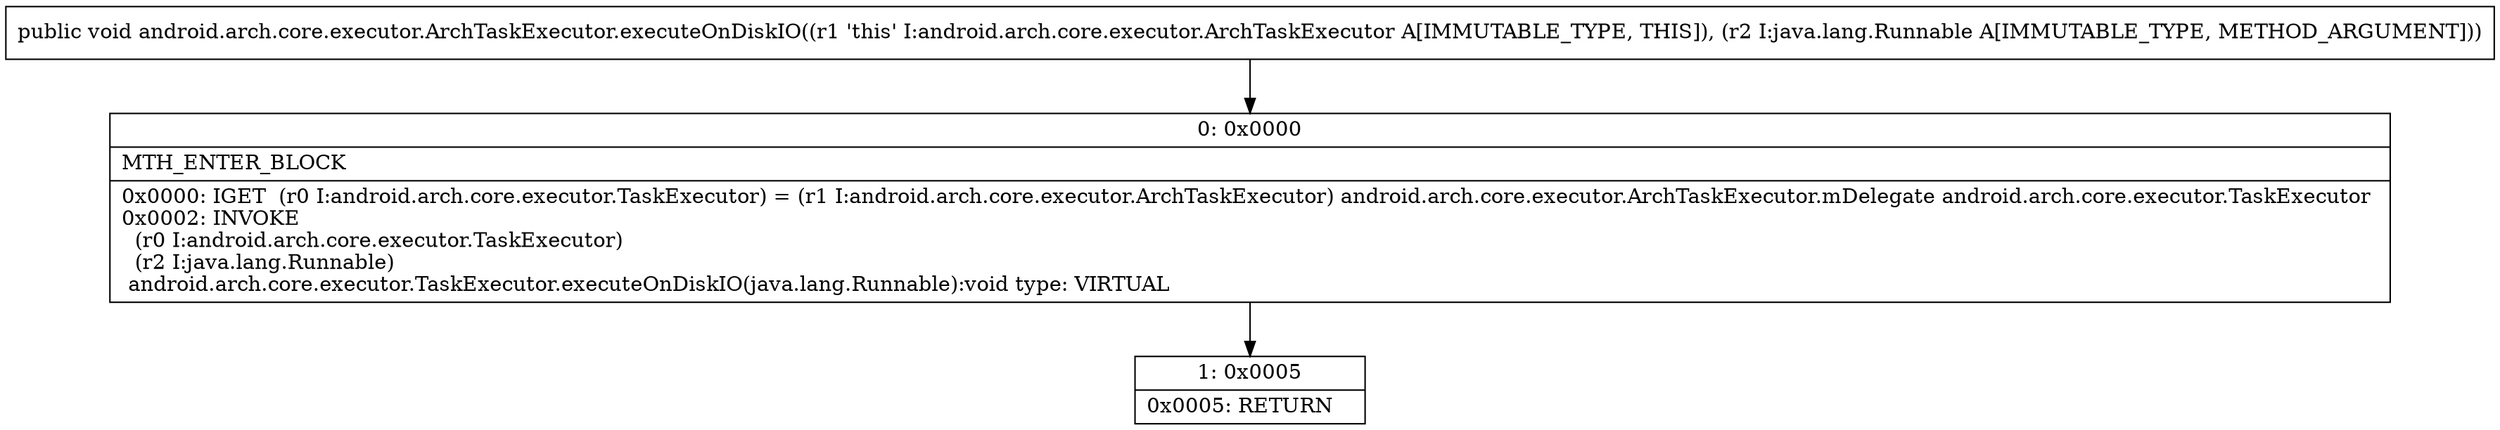 digraph "CFG forandroid.arch.core.executor.ArchTaskExecutor.executeOnDiskIO(Ljava\/lang\/Runnable;)V" {
Node_0 [shape=record,label="{0\:\ 0x0000|MTH_ENTER_BLOCK\l|0x0000: IGET  (r0 I:android.arch.core.executor.TaskExecutor) = (r1 I:android.arch.core.executor.ArchTaskExecutor) android.arch.core.executor.ArchTaskExecutor.mDelegate android.arch.core.executor.TaskExecutor \l0x0002: INVOKE  \l  (r0 I:android.arch.core.executor.TaskExecutor)\l  (r2 I:java.lang.Runnable)\l android.arch.core.executor.TaskExecutor.executeOnDiskIO(java.lang.Runnable):void type: VIRTUAL \l}"];
Node_1 [shape=record,label="{1\:\ 0x0005|0x0005: RETURN   \l}"];
MethodNode[shape=record,label="{public void android.arch.core.executor.ArchTaskExecutor.executeOnDiskIO((r1 'this' I:android.arch.core.executor.ArchTaskExecutor A[IMMUTABLE_TYPE, THIS]), (r2 I:java.lang.Runnable A[IMMUTABLE_TYPE, METHOD_ARGUMENT])) }"];
MethodNode -> Node_0;
Node_0 -> Node_1;
}

